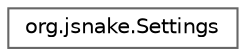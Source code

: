digraph "Osztályhierarchia-ábra"
{
 // LATEX_PDF_SIZE
  bgcolor="transparent";
  edge [fontname=Helvetica,fontsize=10,labelfontname=Helvetica,labelfontsize=10];
  node [fontname=Helvetica,fontsize=10,shape=box,height=0.2,width=0.4];
  rankdir="LR";
  Node0 [id="Node000000",label="org.jsnake.Settings",height=0.2,width=0.4,color="grey40", fillcolor="white", style="filled",URL="$classorg_1_1jsnake_1_1_settings.html",tooltip="A játék beállításait tároló osztály."];
}
